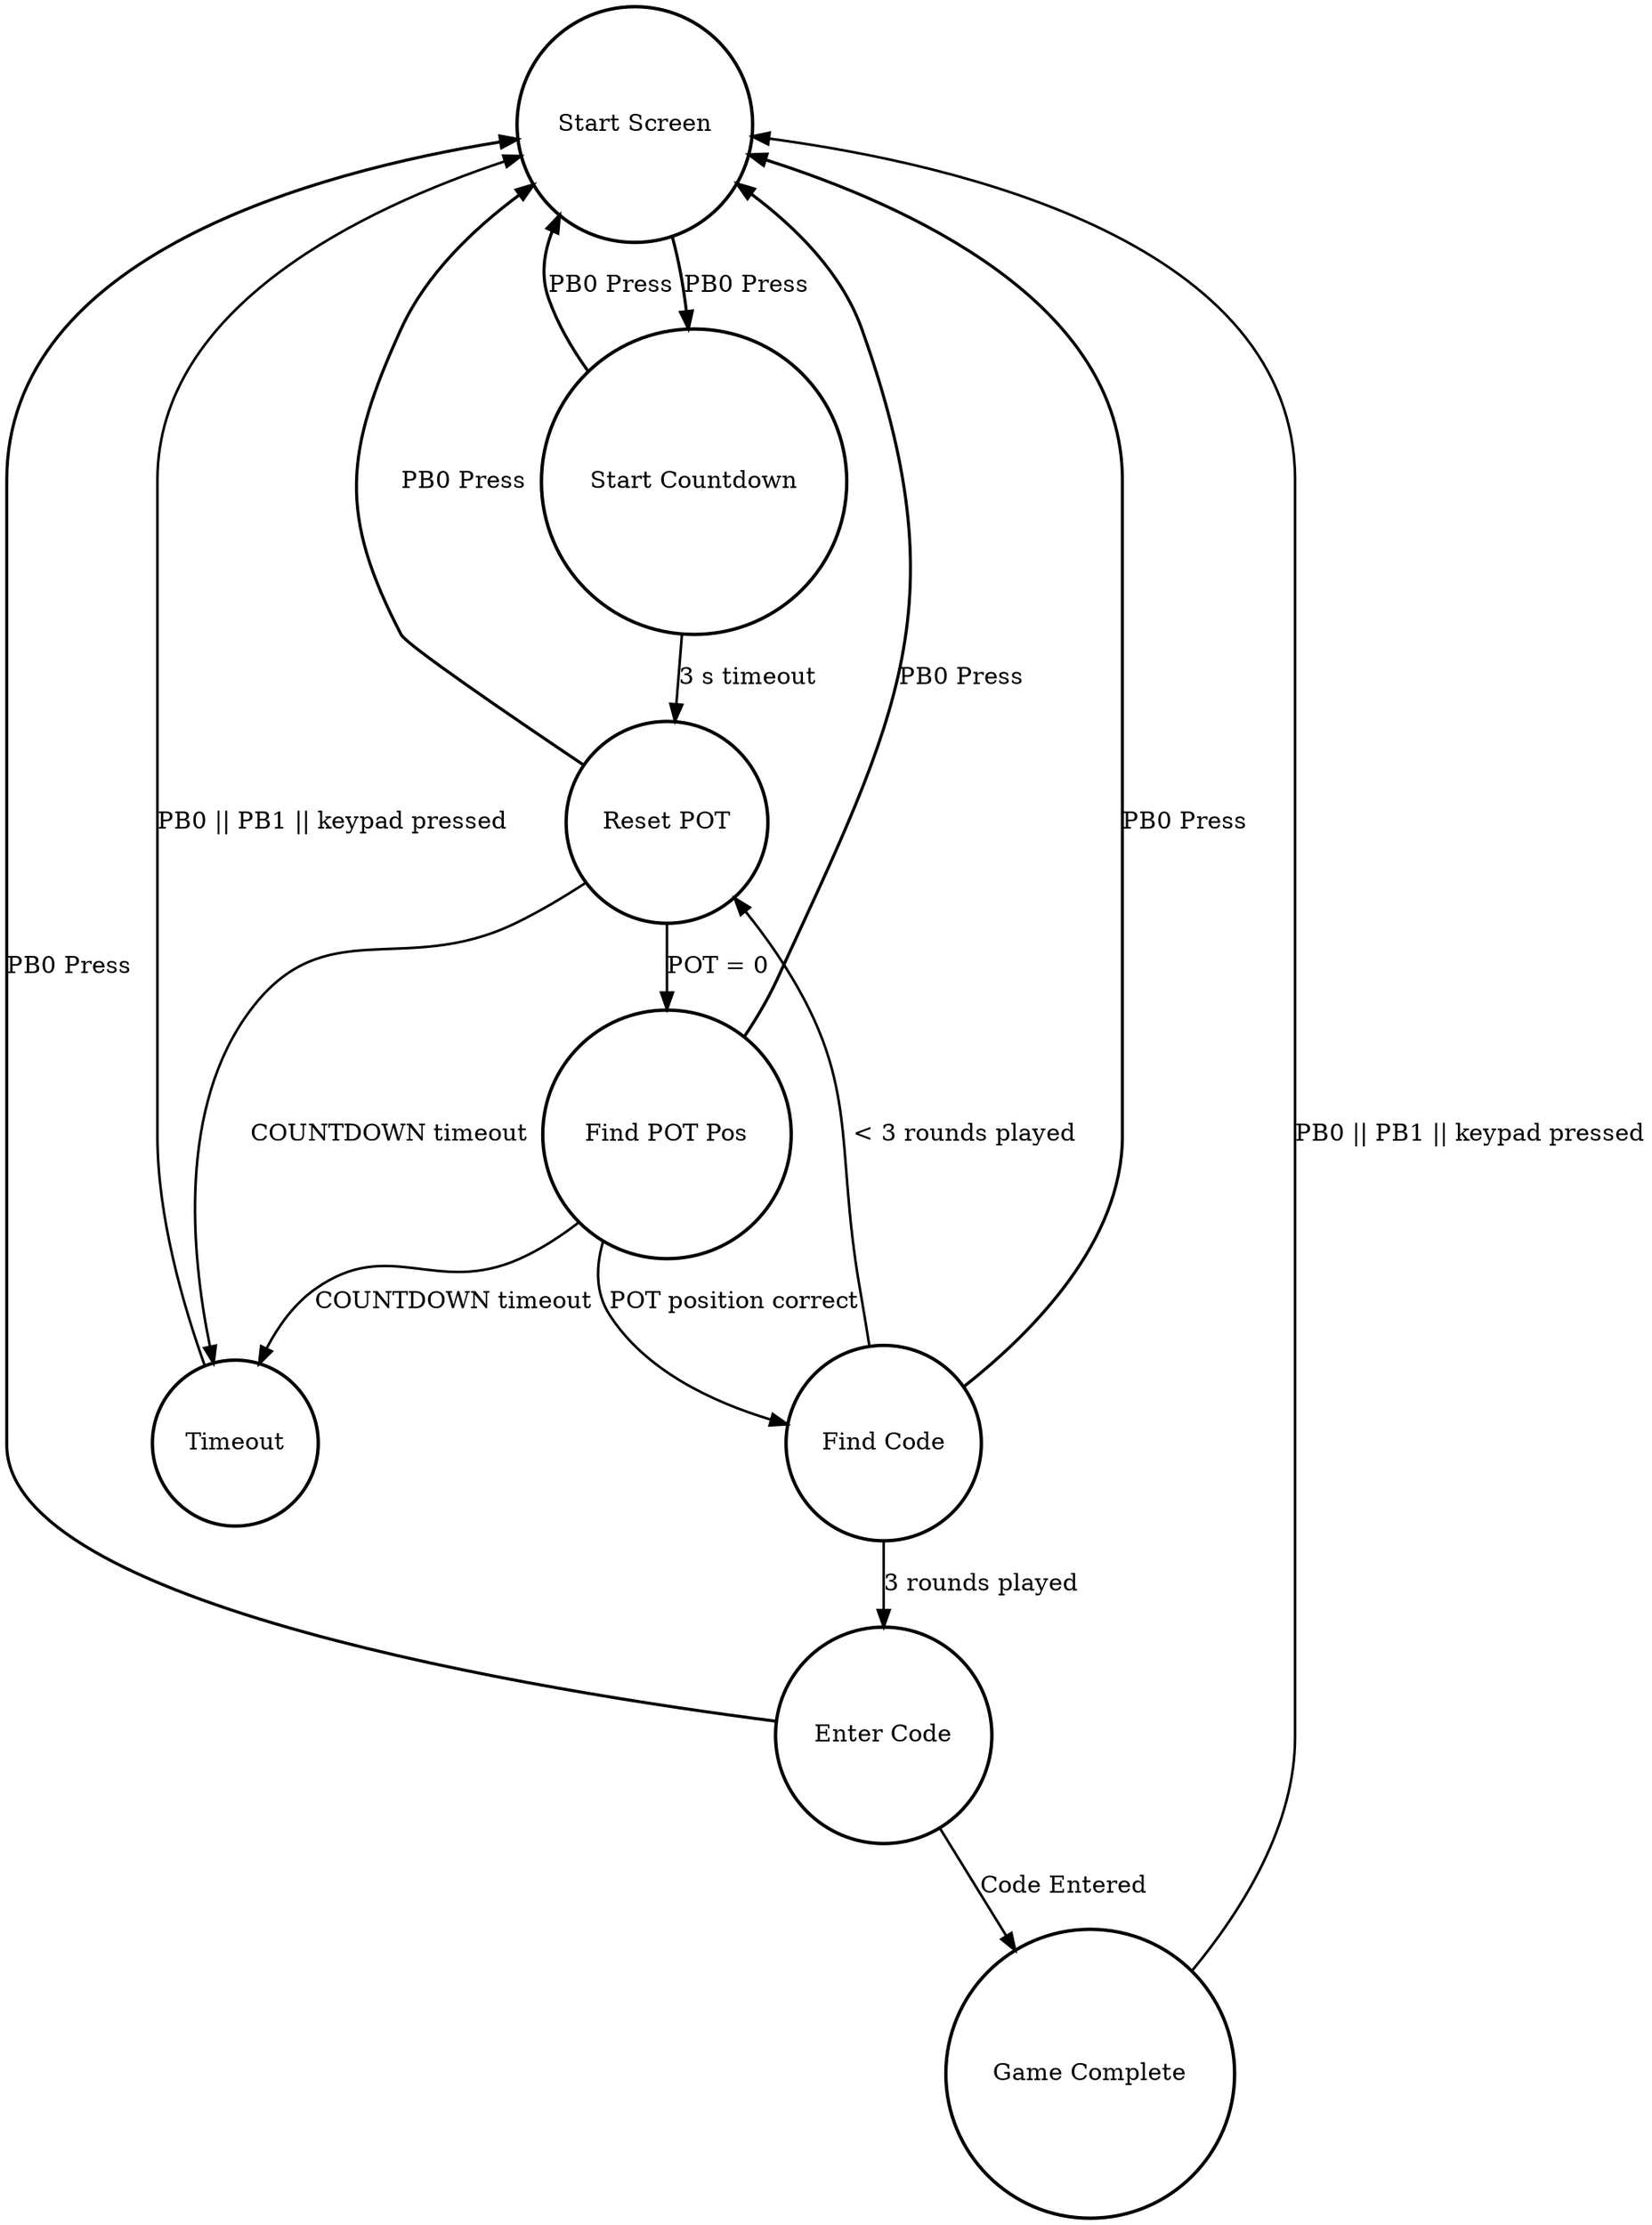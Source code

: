 digraph G {
    node [shape = "circle", penwidth = 2.0];
    "Start Screen"->"Start Countdown" [label = "PB0 Press", penwidth = 1.8]
    "Start Countdown" -> "Reset POT" [label = "3 s timeout", penwidth = 1.5]
    "Reset POT" -> "Find POT Pos" [label = "POT = 0", penwidth = 1.5]
    "Find POT Pos" -> "Find Code"  [label = "POT position correct", penwidth = 1.5]  
    "Find Code" -> "Reset POT"  [label = "< 3 rounds played", penwidth = 1.5] 
     
    "Reset POT" -> "Timeout" [label = "COUNTDOWN timeout", penwidth = 1.5] 
    "Find POT Pos" -> "Timeout" [label = "COUNTDOWN timeout", penwidth = 1.5]
    "Find Code" -> "Enter Code" [label = "3 rounds played", penwidth = 1.5]

    "Enter Code" -> "Game Complete" [label = "Code Entered", penwidth = 1.5]
    "Game Complete" -> "Start Screen" [label = "PB0 || PB1 || keypad pressed", penwidth = 1.5]
    "Timeout" -> "Start Screen"  [label = "PB0 || PB1 || keypad pressed", penwidth = 1.5]

    //PB0 Reset paths  - comment out for a less confusing graph
   "Start Countdown" -> "Start Screen" [label = "PB0 Press", penwidth = 1.8]
   "Reset POT" -> "Start Screen" [label = "PB0 Press", penwidth = 1.8]
    "Find POT Pos" -> "Start Screen" [label = "PB0 Press", penwidth = 1.8]
    "Find Code" -> "Start Screen" [label = "PB0 Press", penwidth = 1.8]  
     "Enter Code" -> "Start Screen" [label = "PB0 Press", penwidth = 1.8]

    }
